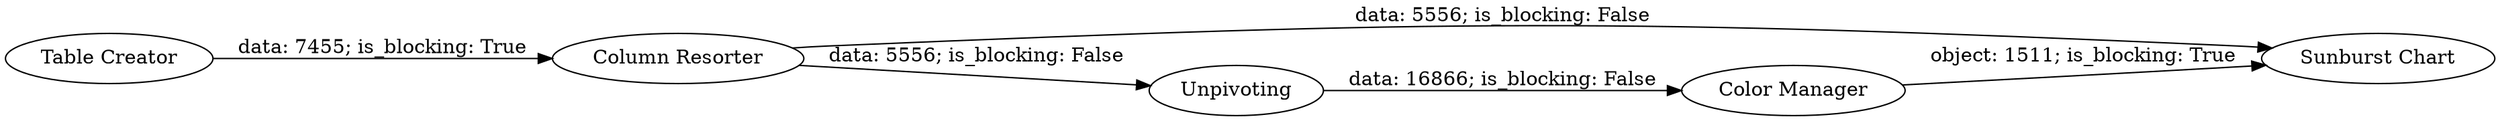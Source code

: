 digraph {
	"-6500374666208138033_4" [label="Sunburst Chart"]
	"-6500374666208138033_7" [label="Column Resorter"]
	"-6500374666208138033_3" [label=Unpivoting]
	"-6500374666208138033_2" [label="Color Manager"]
	"-6500374666208138033_8" [label="Table Creator"]
	"-6500374666208138033_3" -> "-6500374666208138033_2" [label="data: 16866; is_blocking: False"]
	"-6500374666208138033_8" -> "-6500374666208138033_7" [label="data: 7455; is_blocking: True"]
	"-6500374666208138033_7" -> "-6500374666208138033_3" [label="data: 5556; is_blocking: False"]
	"-6500374666208138033_2" -> "-6500374666208138033_4" [label="object: 1511; is_blocking: True"]
	"-6500374666208138033_7" -> "-6500374666208138033_4" [label="data: 5556; is_blocking: False"]
	rankdir=LR
}
